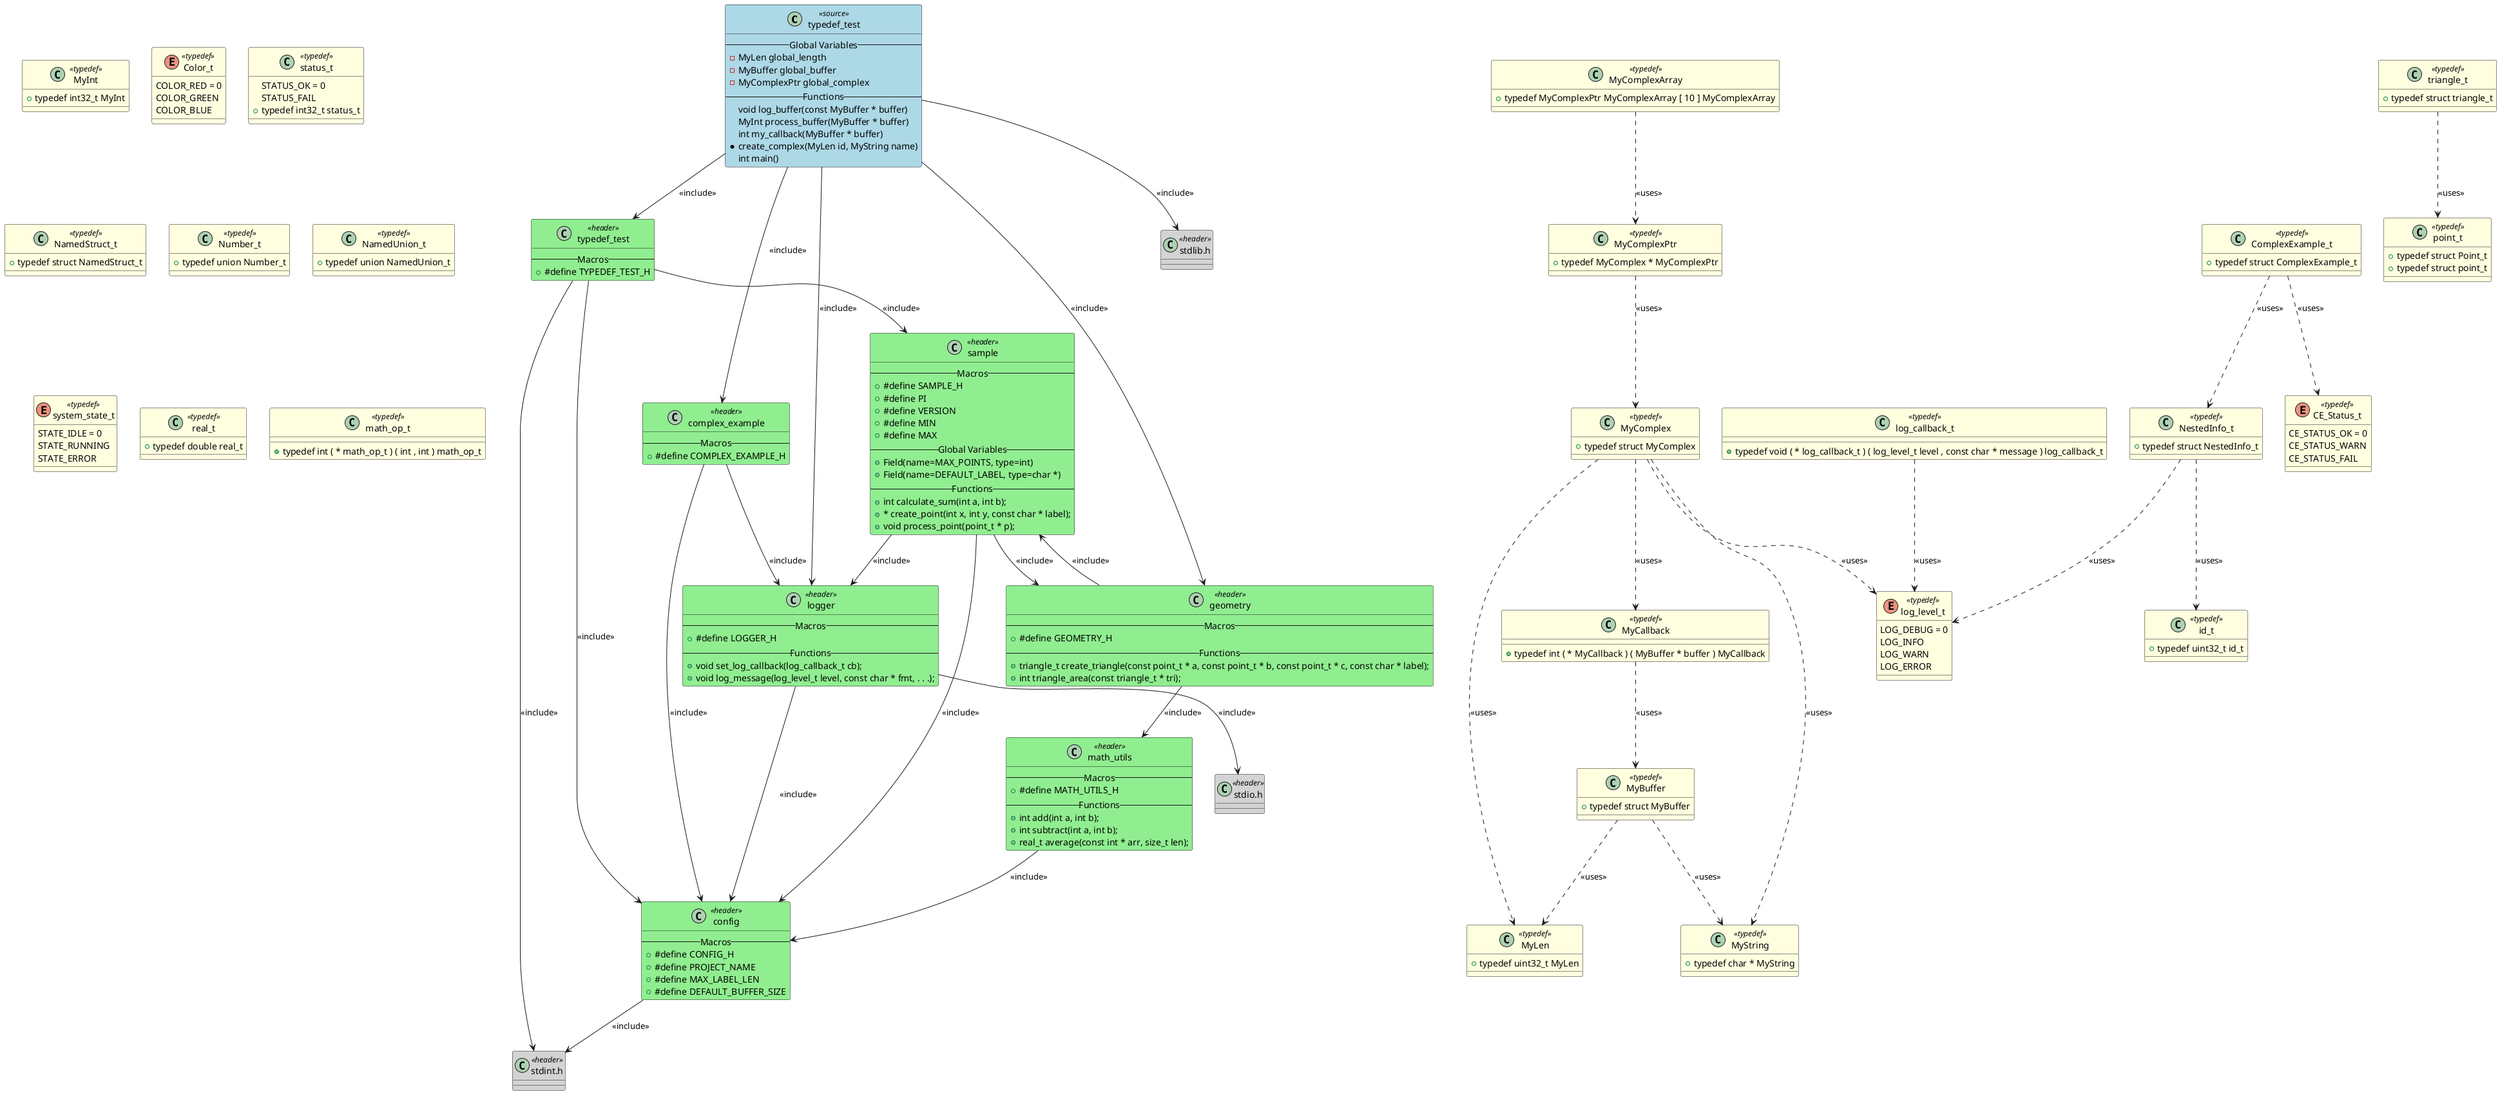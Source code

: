 @startuml typedef_test

class "typedef_test" as TYPEDEF_TEST <<source>> #LightBlue
{
    -- Global Variables --
    - MyLen global_length
    - MyBuffer global_buffer
    - MyComplexPtr global_complex
    -- Functions --
    void log_buffer(const MyBuffer * buffer)
    MyInt process_buffer(MyBuffer * buffer)
    int my_callback(MyBuffer * buffer)
    * create_complex(MyLen id, MyString name)
    int main()
}

class "typedef_test" as HEADER_TYPEDEF_TEST <<header>> #LightGreen
{
    -- Macros --
    + #define TYPEDEF_TEST_H
}
class "complex_example" as HEADER_COMPLEX_EXAMPLE <<header>> #LightGreen
{
    -- Macros --
    + #define COMPLEX_EXAMPLE_H
}
class "geometry" as HEADER_GEOMETRY <<header>> #LightGreen
{
    -- Macros --
    + #define GEOMETRY_H
    -- Functions --
    + triangle_t create_triangle(const point_t * a, const point_t * b, const point_t * c, const char * label);
    + int triangle_area(const triangle_t * tri);
}
class "logger" as HEADER_LOGGER <<header>> #LightGreen
{
    -- Macros --
    + #define LOGGER_H
    -- Functions --
    + void set_log_callback(log_callback_t cb);
    + void log_message(log_level_t level, const char * fmt, . . .);
}
class "stdlib.h" as HEADER_STDLIB <<header>> #LightGray
{
}

class "sample" as HEADER_SAMPLE <<header>> #LightGreen
{
    -- Macros --
    + #define SAMPLE_H
    + #define PI
    + #define VERSION
    + #define MIN
    + #define MAX
    -- Global Variables --
    + Field(name=MAX_POINTS, type=int)
    + Field(name=DEFAULT_LABEL, type=char *)
    -- Functions --
    + int calculate_sum(int a, int b);
    + * create_point(int x, int y, const char * label);
    + void process_point(point_t * p);
}
class "config" as HEADER_CONFIG <<header>> #LightGreen
{
    -- Macros --
    + #define CONFIG_H
    + #define PROJECT_NAME
    + #define MAX_LABEL_LEN
    + #define DEFAULT_BUFFER_SIZE
}
class "stdint.h" as HEADER_STDINT <<header>> #LightGray
{
}

class "math_utils" as HEADER_MATH_UTILS <<header>> #LightGreen
{
    -- Macros --
    + #define MATH_UTILS_H
    -- Functions --
    + int add(int a, int b);
    + int subtract(int a, int b);
    + real_t average(const int * arr, size_t len);
}
class "stdio.h" as HEADER_STDIO <<header>> #LightGray
{
}

class "MyLen" as TYPEDEF_MYLEN <<typedef>> #LightYellow
{
    + typedef uint32_t MyLen
}

class "MyInt" as TYPEDEF_MYINT <<typedef>> #LightYellow
{
    + typedef int32_t MyInt
}

class "MyString" as TYPEDEF_MYSTRING <<typedef>> #LightYellow
{
    + typedef char * MyString
}

class "MyBuffer" as TYPEDEF_MYBUFFER <<typedef>> #LightYellow
{
    + typedef struct MyBuffer
}

class "MyCallback" as TYPEDEF_MYCALLBACK <<typedef>> #LightYellow
{
    + typedef int ( * MyCallback ) ( MyBuffer * buffer ) MyCallback
}

class "MyComplex" as TYPEDEF_MYCOMPLEX <<typedef>> #LightYellow
{
    + typedef struct MyComplex
}

class "MyComplexPtr" as TYPEDEF_MYCOMPLEXPTR <<typedef>> #LightYellow
{
    + typedef MyComplex * MyComplexPtr
}

enum "Color_t" as TYPEDEF_COLOR_T <<typedef>> #LightYellow
{
    COLOR_RED = 0
    COLOR_GREEN
    COLOR_BLUE
}

enum "Status_t" as TYPEDEF_STATUS_T <<typedef>> #LightYellow
{
    STATUS_OK = 0
    STATUS_FAIL
}

class "Point_t" as TYPEDEF_POINT_T <<typedef>> #LightYellow
{
    + typedef struct Point_t
}

class "NamedStruct_t" as TYPEDEF_NAMEDSTRUCT_T <<typedef>> #LightYellow
{
    + typedef struct NamedStruct_t
}

class "Number_t" as TYPEDEF_NUMBER_T <<typedef>> #LightYellow
{
    + typedef union Number_t
}

class "NamedUnion_t" as TYPEDEF_NAMEDUNION_T <<typedef>> #LightYellow
{
    + typedef union NamedUnion_t
}

class "MyComplexArray" as TYPEDEF_MYCOMPLEXARRAY <<typedef>> #LightYellow
{
    + typedef MyComplexPtr MyComplexArray [ 10 ] MyComplexArray
}

class "point_t" as TYPEDEF_POINT_T <<typedef>> #LightYellow
{
    + typedef struct point_t
}

enum "system_state_t" as TYPEDEF_SYSTEM_STATE_T <<typedef>> #LightYellow
{
    STATE_IDLE = 0
    STATE_RUNNING
    STATE_ERROR
}

class "id_t" as TYPEDEF_ID_T <<typedef>> #LightYellow
{
    + typedef uint32_t id_t
}

class "status_t" as TYPEDEF_STATUS_T <<typedef>> #LightYellow
{
    + typedef int32_t status_t
}

enum "log_level_t" as TYPEDEF_LOG_LEVEL_T <<typedef>> #LightYellow
{
    LOG_DEBUG = 0
    LOG_INFO
    LOG_WARN
    LOG_ERROR
}

class "log_callback_t" as TYPEDEF_LOG_CALLBACK_T <<typedef>> #LightYellow
{
    + typedef void ( * log_callback_t ) ( log_level_t level , const char * message ) log_callback_t
}

class "NestedInfo_t" as TYPEDEF_NESTEDINFO_T <<typedef>> #LightYellow
{
    + typedef struct NestedInfo_t
}

enum "CE_Status_t" as TYPEDEF_CE_STATUS_T <<typedef>> #LightYellow
{
    CE_STATUS_OK = 0
    CE_STATUS_WARN
    CE_STATUS_FAIL
}

class "ComplexExample_t" as TYPEDEF_COMPLEXEXAMPLE_T <<typedef>> #LightYellow
{
    + typedef struct ComplexExample_t
}

class "triangle_t" as TYPEDEF_TRIANGLE_T <<typedef>> #LightYellow
{
    + typedef struct triangle_t
}

class "real_t" as TYPEDEF_REAL_T <<typedef>> #LightYellow
{
    + typedef double real_t
}

class "math_op_t" as TYPEDEF_MATH_OP_T <<typedef>> #LightYellow
{
    + typedef int ( * math_op_t ) ( int , int ) math_op_t
}

TYPEDEF_TEST --> HEADER_TYPEDEF_TEST : <<include>>
TYPEDEF_TEST --> HEADER_COMPLEX_EXAMPLE : <<include>>
TYPEDEF_TEST --> HEADER_GEOMETRY : <<include>>
TYPEDEF_TEST --> HEADER_LOGGER : <<include>>
TYPEDEF_TEST --> HEADER_STDLIB : <<include>>
HEADER_TYPEDEF_TEST --> HEADER_STDINT : <<include>>
HEADER_TYPEDEF_TEST --> HEADER_SAMPLE : <<include>>
HEADER_TYPEDEF_TEST --> HEADER_CONFIG : <<include>>
HEADER_COMPLEX_EXAMPLE --> HEADER_CONFIG : <<include>>
HEADER_COMPLEX_EXAMPLE --> HEADER_LOGGER : <<include>>
HEADER_GEOMETRY --> HEADER_SAMPLE : <<include>>
HEADER_GEOMETRY --> HEADER_MATH_UTILS : <<include>>
HEADER_LOGGER --> HEADER_STDIO : <<include>>
HEADER_LOGGER --> HEADER_CONFIG : <<include>>
HEADER_CONFIG --> HEADER_STDINT : <<include>>
HEADER_MATH_UTILS --> HEADER_CONFIG : <<include>>
HEADER_SAMPLE --> HEADER_CONFIG : <<include>>
HEADER_SAMPLE --> HEADER_GEOMETRY : <<include>>
HEADER_SAMPLE --> HEADER_LOGGER : <<include>>
TYPEDEF_MYBUFFER ..> TYPEDEF_MYLEN : <<uses>>
TYPEDEF_MYBUFFER ..> TYPEDEF_MYSTRING : <<uses>>
TYPEDEF_MYCALLBACK ..> TYPEDEF_MYBUFFER : <<uses>>
TYPEDEF_MYCOMPLEX ..> TYPEDEF_MYLEN : <<uses>>
TYPEDEF_MYCOMPLEX ..> TYPEDEF_MYSTRING : <<uses>>
TYPEDEF_MYCOMPLEX ..> TYPEDEF_MYCALLBACK : <<uses>>
TYPEDEF_MYCOMPLEX ..> TYPEDEF_LOG_LEVEL_T : <<uses>>
TYPEDEF_MYCOMPLEXPTR ..> TYPEDEF_MYCOMPLEX : <<uses>>
TYPEDEF_MYCOMPLEXARRAY ..> TYPEDEF_MYCOMPLEXPTR : <<uses>>
TYPEDEF_TRIANGLE_T ..> TYPEDEF_POINT_T : <<uses>>
TYPEDEF_LOG_CALLBACK_T ..> TYPEDEF_LOG_LEVEL_T : <<uses>>
TYPEDEF_NESTEDINFO_T ..> TYPEDEF_ID_T : <<uses>>
TYPEDEF_NESTEDINFO_T ..> TYPEDEF_LOG_LEVEL_T : <<uses>>
TYPEDEF_COMPLEXEXAMPLE_T ..> TYPEDEF_NESTEDINFO_T : <<uses>>
TYPEDEF_COMPLEXEXAMPLE_T ..> TYPEDEF_CE_STATUS_T : <<uses>>

@enduml